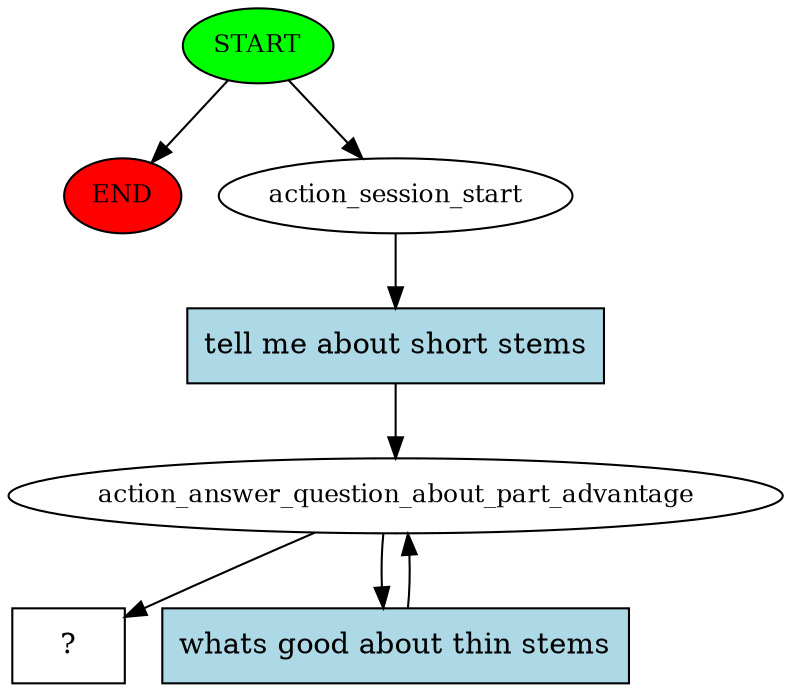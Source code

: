 digraph  {
0 [class="start active", fillcolor=green, fontsize=12, label=START, style=filled];
"-1" [class=end, fillcolor=red, fontsize=12, label=END, style=filled];
1 [class=active, fontsize=12, label=action_session_start];
2 [class=active, fontsize=12, label=action_answer_question_about_part_advantage];
7 [class="intent dashed active", label="  ?  ", shape=rect];
8 [class="intent active", fillcolor=lightblue, label="tell me about short stems", shape=rect, style=filled];
9 [class="intent active", fillcolor=lightblue, label="whats good about thin stems", shape=rect, style=filled];
0 -> "-1"  [class="", key=NONE, label=""];
0 -> 1  [class=active, key=NONE, label=""];
1 -> 8  [class=active, key=0];
2 -> 7  [class=active, key=NONE, label=""];
2 -> 9  [class=active, key=0];
8 -> 2  [class=active, key=0];
9 -> 2  [class=active, key=0];
}

